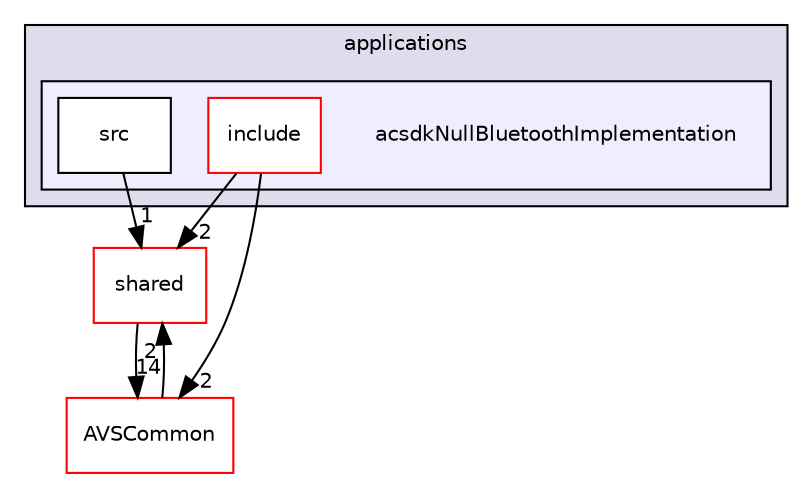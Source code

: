 digraph "/workplace/avs-device-sdk/applications/acsdkNullBluetoothImplementation" {
  compound=true
  node [ fontsize="10", fontname="Helvetica"];
  edge [ labelfontsize="10", labelfontname="Helvetica"];
  subgraph clusterdir_a6e4fee11f07c3b70486e88fe92cbbdc {
    graph [ bgcolor="#ddddee", pencolor="black", label="applications" fontname="Helvetica", fontsize="10", URL="dir_a6e4fee11f07c3b70486e88fe92cbbdc.html"]
  subgraph clusterdir_e02d16e41de87394e4c037287f420699 {
    graph [ bgcolor="#eeeeff", pencolor="black", label="" URL="dir_e02d16e41de87394e4c037287f420699.html"];
    dir_e02d16e41de87394e4c037287f420699 [shape=plaintext label="acsdkNullBluetoothImplementation"];
    dir_f497c303b030b9f6fcc7e93426591cad [shape=box label="include" color="red" fillcolor="white" style="filled" URL="dir_f497c303b030b9f6fcc7e93426591cad.html"];
    dir_46218b021a1715cdcd973f117c2f1806 [shape=box label="src" color="black" fillcolor="white" style="filled" URL="dir_46218b021a1715cdcd973f117c2f1806.html"];
  }
  }
  dir_9982052f7ce695d12571567315b2fafa [shape=box label="shared" fillcolor="white" style="filled" color="red" URL="dir_9982052f7ce695d12571567315b2fafa.html"];
  dir_13e65effb2bde530b17b3d5eefcd0266 [shape=box label="AVSCommon" fillcolor="white" style="filled" color="red" URL="dir_13e65effb2bde530b17b3d5eefcd0266.html"];
  dir_9982052f7ce695d12571567315b2fafa->dir_13e65effb2bde530b17b3d5eefcd0266 [headlabel="14", labeldistance=1.5 headhref="dir_000598_000017.html"];
  dir_f497c303b030b9f6fcc7e93426591cad->dir_9982052f7ce695d12571567315b2fafa [headlabel="2", labeldistance=1.5 headhref="dir_000054_000598.html"];
  dir_f497c303b030b9f6fcc7e93426591cad->dir_13e65effb2bde530b17b3d5eefcd0266 [headlabel="2", labeldistance=1.5 headhref="dir_000054_000017.html"];
  dir_46218b021a1715cdcd973f117c2f1806->dir_9982052f7ce695d12571567315b2fafa [headlabel="1", labeldistance=1.5 headhref="dir_000057_000598.html"];
  dir_13e65effb2bde530b17b3d5eefcd0266->dir_9982052f7ce695d12571567315b2fafa [headlabel="2", labeldistance=1.5 headhref="dir_000017_000598.html"];
}
